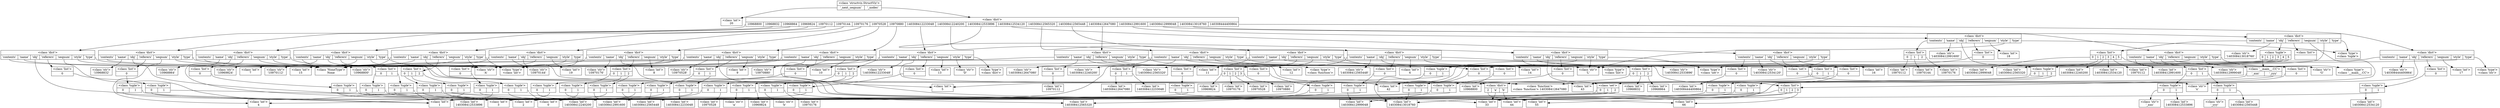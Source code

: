 digraph structure {
 ordering=out;
 node [height=.1];
140308412998936 [shape=record, height=.1, label="{ \<class 'structviz.StructViz'\> | { <f0> '_next_seqnum' | <f1> '_nodes' }   }"];
10969408 [shape=polygon, sides=4, peripheries=1, label="\<class 'int'\>
20" ]
140308412232760 [shape=record, height=.1, label="{ \<class 'dict'\> | { <f0> 10968800 | <f1> 10968832 | <f2> 10968864 | <f3> 10969824 | <f4> 10970112 | <f5> 10970144 | <f6> 10970176 | <f7> 10970528 | <f8> 10970880 | <f9> 140308412233048 | <f10> 140308412240200 | <f11> 140308412533896 | <f12> 140308412534120 | <f13> 140308412565320 | <f14> 140308412565448 | <f15> 140308412647080 | <f16> 140308412991600 | <f17> 140308412999048 | <f18> 140308413018760 | <f19> 140308444400864 }   }"];
140308412234128 [shape=record, height=.1, label="{ \<class 'dict'\> | { <f0> 'contents' | <f1> 'name' | <f2> 'obj' | <f3> 'referers' | <f4> 'seqnum' | <f5> 'style' | <f6> 'type' }   }"];
10422432 [shape=polygon, sides=4, peripheries=1, label="\<class 'NoneType'\>
None" ]
140308412243760 [shape=polygon, sides=4, peripheries=1, label="\<class 'str'\>
'10968800'" ]
10968800 [shape=polygon, sides=4, peripheries=1, label="\<class 'int'\>
1" ]
140308412563976 [shape=record, height=.1, label="{ \<class 'list'\> | { <f0> 0 } }"];
140308412564808 [shape=record, height=.1, label="{ \<class 'tuple'\> | { <f0> 0 | <f1> 1 } }"];
140308412156560 [shape=polygon, sides=4, peripheries=1, label="\<class 'int'\>
140308412533896" ]
10968768 [shape=polygon, sides=4, peripheries=1, label="\<class 'int'\>
0" ]
10968864 [shape=polygon, sides=4, peripheries=1, label="\<class 'int'\>
3" ]
140308443301288 [shape=polygon, sides=4, peripheries=1, label="\<class 'str'\>
'A'" ]
10402176 [shape=polygon, sides=4, peripheries=1, label="\<class 'type'\>
\<class 'int'\>" ]
140308412233840 [shape=record, height=.1, label="{ \<class 'dict'\> | { <f0> 'contents' | <f1> 'name' | <f2> 'obj' | <f3> 'referers' | <f4> 'seqnum' | <f5> 'style' | <f6> 'type' }   }"];
140308412227056 [shape=polygon, sides=4, peripheries=1, label="\<class 'str'\>
'10968832'" ]
10968832 [shape=polygon, sides=4, peripheries=1, label="\<class 'int'\>
2" ]
140308412537864 [shape=record, height=.1, label="{ \<class 'list'\> | { <f0> 0 } }"];
140308412566664 [shape=record, height=.1, label="{ \<class 'tuple'\> | { <f0> 0 | <f1> 1 } }"];
10968896 [shape=polygon, sides=4, peripheries=1, label="\<class 'int'\>
4" ]
140308412233912 [shape=record, height=.1, label="{ \<class 'dict'\> | { <f0> 'contents' | <f1> 'name' | <f2> 'obj' | <f3> 'referers' | <f4> 'seqnum' | <f5> 'style' | <f6> 'type' }   }"];
140308412226992 [shape=polygon, sides=4, peripheries=1, label="\<class 'str'\>
'10968864'" ]
140308412398536 [shape=record, height=.1, label="{ \<class 'list'\> | { <f0> 0 } }"];
140308412584008 [shape=record, height=.1, label="{ \<class 'tuple'\> | { <f0> 0 | <f1> 1 } }"];
10968928 [shape=polygon, sides=4, peripheries=1, label="\<class 'int'\>
5" ]
140308412233768 [shape=record, height=.1, label="{ \<class 'dict'\> | { <f0> 'contents' | <f1> 'name' | <f2> 'obj' | <f3> 'referers' | <f4> 'seqnum' | <f5> 'style' | <f6> 'type' }   }"];
140308412226736 [shape=polygon, sides=4, peripheries=1, label="\<class 'str'\>
'10969824'" ]
10969824 [shape=polygon, sides=4, peripheries=1, label="\<class 'int'\>
33" ]
140308412538120 [shape=record, height=.1, label="{ \<class 'list'\> | { <f0> 0 | <f1> 1 } }"];
140308412564936 [shape=record, height=.1, label="{ \<class 'tuple'\> | { <f0> 0 | <f1> 1 } }"];
140308412157552 [shape=polygon, sides=4, peripheries=1, label="\<class 'int'\>
140308412565448" ]
140308412537608 [shape=record, height=.1, label="{ \<class 'tuple'\> | { <f0> 0 | <f1> 1 } }"];
140308412156848 [shape=polygon, sides=4, peripheries=1, label="\<class 'int'\>
140308412233048" ]
10968992 [shape=polygon, sides=4, peripheries=1, label="\<class 'int'\>
7" ]
140308412232400 [shape=record, height=.1, label="{ \<class 'dict'\> | { <f0> 'contents' | <f1> 'name' | <f2> 'obj' | <f3> 'referers' | <f4> 'seqnum' | <f5> 'style' | <f6> 'type' }   }"];
140308412225712 [shape=polygon, sides=4, peripheries=1, label="\<class 'str'\>
'10970112'" ]
10970112 [shape=polygon, sides=4, peripheries=1, label="\<class 'int'\>
42" ]
140308412227400 [shape=record, height=.1, label="{ \<class 'list'\> | { <f0> 0 | <f1> 1 | <f2> 2 } }"];
140308412240392 [shape=record, height=.1, label="{ \<class 'tuple'\> | { <f0> 0 | <f1> 1 } }"];
140308412248720 [shape=polygon, sides=4, peripheries=1, label="\<class 'int'\>
140308412240200" ]
140308412536776 [shape=record, height=.1, label="{ \<class 'tuple'\> | { <f0> 0 | <f1> 1 } }"];
140308412156720 [shape=polygon, sides=4, peripheries=1, label="\<class 'int'\>
140308413018760" ]
140308412241992 [shape=record, height=.1, label="{ \<class 'tuple'\> | { <f0> 0 | <f1> 1 } }"];
140308412157264 [shape=polygon, sides=4, peripheries=1, label="\<class 'int'\>
140308412991600" ]
10969248 [shape=polygon, sides=4, peripheries=1, label="\<class 'int'\>
15" ]
140308412232688 [shape=record, height=.1, label="{ \<class 'dict'\> | { <f0> 'contents' | <f1> 'name' | <f2> 'obj' | <f3> 'referers' | <f4> 'seqnum' | <f5> 'style' | <f6> 'type' }   }"];
140308412272688 [shape=polygon, sides=4, peripheries=1, label="\<class 'str'\>
'10970144'" ]
10970144 [shape=polygon, sides=4, peripheries=1, label="\<class 'int'\>
43" ]
140308412517832 [shape=record, height=.1, label="{ \<class 'list'\> | { <f0> 0 } }"];
140308412565960 [shape=record, height=.1, label="{ \<class 'tuple'\> | { <f0> 0 | <f1> 1 } }"];
10969376 [shape=polygon, sides=4, peripheries=1, label="\<class 'int'\>
19" ]
140308412233696 [shape=record, height=.1, label="{ \<class 'dict'\> | { <f0> 'contents' | <f1> 'name' | <f2> 'obj' | <f3> 'referers' | <f4> 'seqnum' | <f5> 'style' | <f6> 'type' }   }"];
140308412226672 [shape=polygon, sides=4, peripheries=1, label="\<class 'str'\>
'10970176'" ]
10970176 [shape=polygon, sides=4, peripheries=1, label="\<class 'int'\>
44" ]
140308412240008 [shape=record, height=.1, label="{ \<class 'list'\> | { <f0> 0 | <f1> 1 | <f2> 2 } }"];
140308412536904 [shape=record, height=.1, label="{ \<class 'tuple'\> | { <f0> 0 | <f1> 1 } }"];
140308412241864 [shape=record, height=.1, label="{ \<class 'tuple'\> | { <f0> 0 | <f1> 1 } }"];
140308412997576 [shape=record, height=.1, label="{ \<class 'tuple'\> | { <f0> 0 | <f1> 1 } }"];
10969024 [shape=polygon, sides=4, peripheries=1, label="\<class 'int'\>
8" ]
140308412233480 [shape=record, height=.1, label="{ \<class 'dict'\> | { <f0> 'contents' | <f1> 'name' | <f2> 'obj' | <f3> 'referers' | <f4> 'seqnum' | <f5> 'style' | <f6> 'type' }   }"];
140308412226416 [shape=polygon, sides=4, peripheries=1, label="\<class 'str'\>
'10970528'" ]
10970528 [shape=polygon, sides=4, peripheries=1, label="\<class 'int'\>
55" ]
140308412536200 [shape=record, height=.1, label="{ \<class 'list'\> | { <f0> 0 | <f1> 1 } }"];
140308412584200 [shape=record, height=.1, label="{ \<class 'tuple'\> | { <f0> 0 | <f1> 1 } }"];
140308412565000 [shape=record, height=.1, label="{ \<class 'tuple'\> | { <f0> 0 | <f1> 1 } }"];
10969056 [shape=polygon, sides=4, peripheries=1, label="\<class 'int'\>
9" ]
140308412233552 [shape=record, height=.1, label="{ \<class 'dict'\> | { <f0> 'contents' | <f1> 'name' | <f2> 'obj' | <f3> 'referers' | <f4> 'seqnum' | <f5> 'style' | <f6> 'type' }   }"];
140308412226160 [shape=polygon, sides=4, peripheries=1, label="\<class 'str'\>
'10970880'" ]
10970880 [shape=polygon, sides=4, peripheries=1, label="\<class 'int'\>
66" ]
140308412565768 [shape=record, height=.1, label="{ \<class 'list'\> | { <f0> 0 } }"];
140308412564424 [shape=record, height=.1, label="{ \<class 'tuple'\> | { <f0> 0 | <f1> 1 } }"];
10969088 [shape=polygon, sides=4, peripheries=1, label="\<class 'int'\>
10" ]
140308412233336 [shape=record, height=.1, label="{ \<class 'dict'\> | { <f0> 'contents' | <f1> 'name' | <f2> 'obj' | <f3> 'referers' | <f4> 'seqnum' | <f5> 'style' | <f6> 'type' }   }"];
140308412227272 [shape=record, height=.1, label="{ \<class 'list'\> | { <f0> 0 | <f1> 1 | <f2> 2 } }"];
140308412537288 [shape=record, height=.1, label="{ \<class 'tuple'\> | { <f0> 0 | <f1> 1 } }"];
140308412156784 [shape=polygon, sides=4, peripheries=1, label="\<class 'int'\>
10970528" ]
140308412538312 [shape=record, height=.1, label="{ \<class 'tuple'\> | { <f0> 0 | <f1> 1 } }"];
140308443540592 [shape=polygon, sides=4, peripheries=1, label="\<class 'str'\>
'a'" ]
140308412157456 [shape=polygon, sides=4, peripheries=1, label="\<class 'int'\>
10969824" ]
140308412566792 [shape=record, height=.1, label="{ \<class 'tuple'\> | { <f0> 0 | <f1> 1 } }"];
140308443795952 [shape=polygon, sides=4, peripheries=1, label="\<class 'str'\>
'b'" ]
140308412157200 [shape=polygon, sides=4, peripheries=1, label="\<class 'int'\>
10970176" ]
140308412225840 [shape=polygon, sides=4, peripheries=1, label="\<class 'str'\>
'140308412233048'" ]
140308412233048 [shape=record, height=.1, label="{ \<class 'dict'\> | { <f0> 2 | <f1> 'a' | <f2> 'b' }   }"];
140308412227144 [shape=record, height=.1, label="{ \<class 'list'\> | { <f0> 0 } }"];
140308412538568 [shape=record, height=.1, label="{ \<class 'tuple'\> | { <f0> 0 | <f1> 1 } }"];
140308412156976 [shape=polygon, sides=4, peripheries=1, label="\<class 'int'\>
140308412565320" ]
10969184 [shape=polygon, sides=4, peripheries=1, label="\<class 'int'\>
13" ]
140308443519832 [shape=polygon, sides=4, peripheries=1, label="\<class 'str'\>
'D'" ]
10418432 [shape=polygon, sides=4, peripheries=1, label="\<class 'type'\>
\<class 'dict'\>" ]
140308412232040 [shape=record, height=.1, label="{ \<class 'dict'\> | { <f0> 'contents' | <f1> 'name' | <f2> 'obj' | <f3> 'referers' | <f4> 'seqnum' | <f5> 'style' | <f6> 'type' }   }"];
140308412227336 [shape=record, height=.1, label="{ \<class 'list'\> | { <f0> 0 } }"];
140308412248752 [shape=polygon, sides=4, peripheries=1, label="\<class 'int'\>
10970112" ]
140308412225776 [shape=polygon, sides=4, peripheries=1, label="\<class 'str'\>
'140308412240200'" ]
140308412240200 [shape=record, height=.1, label="{ \<class 'list'\> | { <f0> 0 } }"];
140308412227208 [shape=record, height=.1, label="{ \<class 'list'\> | { <f0> 0 } }"];
140308412567304 [shape=record, height=.1, label="{ \<class 'tuple'\> | { <f0> 0 | <f1> 1 } }"];
10969216 [shape=polygon, sides=4, peripheries=1, label="\<class 'int'\>
14" ]
140308443972024 [shape=polygon, sides=4, peripheries=1, label="\<class 'str'\>
'L'" ]
10377856 [shape=polygon, sides=4, peripheries=1, label="\<class 'type'\>
\<class 'list'\>" ]
140308412233984 [shape=record, height=.1, label="{ \<class 'dict'\> | { <f0> 'contents' | <f1> 'name' | <f2> 'obj' | <f3> 'referers' | <f4> 'seqnum' | <f5> 'style' | <f6> 'type' }   }"];
140308412538504 [shape=record, height=.1, label="{ \<class 'list'\> | { <f0> 0 | <f1> 1 | <f2> 2 } }"];
140308412156688 [shape=polygon, sides=4, peripheries=1, label="\<class 'int'\>
10968800" ]
140308412156624 [shape=polygon, sides=4, peripheries=1, label="\<class 'int'\>
10968832" ]
140308412157392 [shape=polygon, sides=4, peripheries=1, label="\<class 'int'\>
10968864" ]
140308412243632 [shape=polygon, sides=4, peripheries=1, label="\<class 'str'\>
'140308412533896'" ]
140308412533896 [shape=record, height=.1, label="{ \<class 'set'\> | { <f0> 0 | <f1> 1 | <f2> 2 } }"];
140308412538184 [shape=record, height=.1, label="{ \<class 'list'\> | { <f0> 0 } }"];
140308412538696 [shape=record, height=.1, label="{ \<class 'tuple'\> | { <f0> 0 | <f1> 1 } }"];
140308412157008 [shape=polygon, sides=4, peripheries=1, label="\<class 'int'\>
140308412999048" ]
10362080 [shape=polygon, sides=4, peripheries=1, label="\<class 'type'\>
\<class 'set'\>" ]
140308412232472 [shape=record, height=.1, label="{ \<class 'dict'\> | { <f0> 'contents' | <f1> 'name' | <f2> 'obj' | <f3> 'referers' | <f4> 'seqnum' | <f5> 'style' | <f6> 'type' }   }"];
140308412227528 [shape=record, height=.1, label="{ \<class 'list'\> | { <f0> 0 } }"];
140308412248464 [shape=polygon, sides=4, peripheries=1, label="\<class 'int'\>
140308444400864" ]
140308412225648 [shape=polygon, sides=4, peripheries=1, label="\<class 'str'\>
'140308412534120'" ]
140308412534120 [shape=record, height=.1, label="{ \<class 'set'\> | { <f0> 0 } }"];
140308444400864 [shape=polygon, sides=4, peripheries=1, label="\<class 'str'\>
'x'" ]
140308412227464 [shape=record, height=.1, label="{ \<class 'list'\> | { <f0> 0 } }"];
140308412537224 [shape=record, height=.1, label="{ \<class 'tuple'\> | { <f0> 0 | <f1> 1 } }"];
10969280 [shape=polygon, sides=4, peripheries=1, label="\<class 'int'\>
16" ]
140308412233264 [shape=record, height=.1, label="{ \<class 'dict'\> | { <f0> 'contents' | <f1> 'name' | <f2> 'obj' | <f3> 'referers' | <f4> 'seqnum' | <f5> 'style' | <f6> 'type' }   }"];
140308412224584 [shape=record, height=.1, label="{ \<class 'list'\> | { <f0> 0 | <f1> 1 } }"];
140308412157072 [shape=polygon, sides=4, peripheries=1, label="\<class 'int'\>
140308412647080" ]
140308412157424 [shape=polygon, sides=4, peripheries=1, label="\<class 'int'\>
140308412233048" ]
140308412226096 [shape=polygon, sides=4, peripheries=1, label="\<class 'str'\>
'140308412565320'" ]
140308412565320 [shape=record, height=.1, label="{ \<class 'list'\> | { <f0> 0 | <f1> 1 } }"];
140308412647080 [shape=polygon, sides=4, peripheries=1, label="\<class 'function'\>
\<class 'function'\> 140308412647080" ]
140308412565256 [shape=record, height=.1, label="{ \<class 'list'\> | { <f0> 0 } }"];
140308412563912 [shape=record, height=.1, label="{ \<class 'tuple'\> | { <f0> 0 | <f1> 1 } }"];
10969120 [shape=polygon, sides=4, peripheries=1, label="\<class 'int'\>
11" ]
140308412233624 [shape=record, height=.1, label="{ \<class 'dict'\> | { <f0> 'contents' | <f1> 'name' | <f2> 'obj' | <f3> 'referers' | <f4> 'seqnum' | <f5> 'style' | <f6> 'type' }   }"];
140308412517768 [shape=record, height=.1, label="{ \<class 'list'\> | { <f0> 0 | <f1> 1 | <f2> 2 | <f3> 3 } }"];
140308412157744 [shape=polygon, sides=4, peripheries=1, label="\<class 'int'\>
10969824" ]
140308412157808 [shape=polygon, sides=4, peripheries=1, label="\<class 'int'\>
10970176" ]
140308412157488 [shape=polygon, sides=4, peripheries=1, label="\<class 'int'\>
10970528" ]
140308412156816 [shape=polygon, sides=4, peripheries=1, label="\<class 'int'\>
10970880" ]
140308412226800 [shape=polygon, sides=4, peripheries=1, label="\<class 'str'\>
'140308412565448'" ]
140308412565448 [shape=record, height=.1, label="{ \<class 'list'\> | { <f0> 0 | <f1> 1 | <f2> 2 | <f3> 3 } }"];
140308412537800 [shape=record, height=.1, label="{ \<class 'list'\> | { <f0> 0 } }"];
140308412538056 [shape=record, height=.1, label="{ \<class 'tuple'\> | { <f0> 0 | <f1> 1 } }"];
10968960 [shape=polygon, sides=4, peripheries=1, label="\<class 'int'\>
6" ]
140308412233408 [shape=record, height=.1, label="{ \<class 'dict'\> | { <f0> 'contents' | <f1> 'name' | <f2> 'obj' | <f3> 'referers' | <f4> 'seqnum' | <f5> 'style' | <f6> 'type' }   }"];
140308412225904 [shape=polygon, sides=4, peripheries=1, label="\<class 'str'\>
'140308412647080'" ]
140308412224648 [shape=record, height=.1, label="{ \<class 'list'\> | { <f0> 0 } }"];
140308412537992 [shape=record, height=.1, label="{ \<class 'tuple'\> | { <f0> 0 | <f1> 1 } }"];
10969152 [shape=polygon, sides=4, peripheries=1, label="\<class 'int'\>
12" ]
10383200 [shape=polygon, sides=4, peripheries=1, label="\<class 'type'\>
\<class 'function'\>" ]
140308412232616 [shape=record, height=.1, label="{ \<class 'dict'\> | { <f0> 'contents' | <f1> 'name' | <f2> 'obj' | <f3> 'referers' | <f4> 'seqnum' | <f5> 'style' | <f6> 'type' }   }"];
140308412240136 [shape=record, height=.1, label="{ \<class 'list'\> | { <f0> 0 | <f1> 1 | <f2> 2 } }"];
140308412248272 [shape=polygon, sides=4, peripheries=1, label="\<class 'int'\>
10970112" ]
140308412248528 [shape=polygon, sides=4, peripheries=1, label="\<class 'int'\>
10970144" ]
140308412248560 [shape=polygon, sides=4, peripheries=1, label="\<class 'int'\>
10970176" ]
140308412225328 [shape=polygon, sides=4, peripheries=1, label="\<class 'str'\>
'140308412991600'" ]
140308412991600 [shape=record, height=.1, label="{ \<class 'tuple'\> | { <f0> 0 | <f1> 1 | <f2> 2 } }"];
140308412240072 [shape=record, height=.1, label="{ \<class 'list'\> | { <f0> 0 } }"];
140308412914952 [shape=record, height=.1, label="{ \<class 'tuple'\> | { <f0> 0 | <f1> 1 } }"];
10969344 [shape=polygon, sides=4, peripheries=1, label="\<class 'int'\>
18" ]
10422464 [shape=polygon, sides=4, peripheries=1, label="\<class 'type'\>
\<class 'tuple'\>" ]
140308412234056 [shape=record, height=.1, label="{ \<class 'dict'\> | { <f0> 'contents' | <f1> 'name' | <f2> 'obj' | <f3> 'referers' | <f4> 'seqnum' | <f5> 'style' | <f6> 'type' }   }"];
140308412563784 [shape=record, height=.1, label="{ \<class 'list'\> | { <f0> 0 | <f1> 1 } }"];
140308412564872 [shape=record, height=.1, label="{ \<class 'tuple'\> | { <f0> 0 | <f1> 1 } }"];
140308412998128 [shape=polygon, sides=4, peripheries=1, label="\<class 'str'\>
'_xxx'" ]
140308412157520 [shape=polygon, sides=4, peripheries=1, label="\<class 'int'\>
140308412533896" ]
140308412564680 [shape=record, height=.1, label="{ \<class 'tuple'\> | { <f0> 0 | <f1> 1 } }"];
140308412998184 [shape=polygon, sides=4, peripheries=1, label="\<class 'str'\>
'_yyy'" ]
140308412157232 [shape=polygon, sides=4, peripheries=1, label="\<class 'int'\>
140308412565448" ]
140308412243696 [shape=polygon, sides=4, peripheries=1, label="\<class 'str'\>
'140308412999048'" ]
140308412999048 [shape=record, height=.1, label="{ \<class '__main__.CC'\> | { <f0> '_xxx' | <f1> '_yyy' }   }"];
140308412240264 [shape=record, height=.1, label="{ \<class 'list'\> | { <f0> 0 } }"];
140308412564040 [shape=record, height=.1, label="{ \<class 'tuple'\> | { <f0> 0 | <f1> 1 } }"];
140308443563208 [shape=polygon, sides=4, peripheries=1, label="\<class 'str'\>
'G'" ]
14602088 [shape=polygon, sides=4, peripheries=1, label="\<class 'type'\>
\<class '__main__.CC'\>" ]
140308412232976 [shape=record, height=.1, label="{ \<class 'dict'\> | { <f0> 'contents' | <f1> 'name' | <f2> 'obj' | <f3> 'referers' | <f4> 'seqnum' | <f5> 'style' | <f6> 'type' }   }"];
140308412243912 [shape=record, height=.1, label="{ \<class 'list'\> | { <f0> 0 | <f1> 1 | <f2> 2 | <f3> 3 | <f4> 4 | <f5> 5 } }"];
140308412156880 [shape=polygon, sides=4, peripheries=1, label="\<class 'int'\>
140308412999048" ]
140308412156368 [shape=polygon, sides=4, peripheries=1, label="\<class 'int'\>
140308412565320" ]
140308412248592 [shape=polygon, sides=4, peripheries=1, label="\<class 'int'\>
140308412240200" ]
140308412248208 [shape=polygon, sides=4, peripheries=1, label="\<class 'int'\>
140308412534120" ]
140308412248112 [shape=polygon, sides=4, peripheries=1, label="\<class 'int'\>
10970112" ]
140308412248816 [shape=polygon, sides=4, peripheries=1, label="\<class 'int'\>
140308412991600" ]
140308412243824 [shape=polygon, sides=4, peripheries=1, label="\<class 'str'\>
'140308413018760'" ]
140308413018760 [shape=record, height=.1, label="{ \<class 'tuple'\> | { <f0> 0 | <f1> 1 | <f2> 2 | <f3> 3 | <f4> 4 | <f5> 5 } }"];
140308412272776 [shape=record, height=.1, label="{ \<class 'list'\> | {  } }"];
140308412232544 [shape=record, height=.1, label="{ \<class 'dict'\> | { <f0> 'contents' | <f1> 'name' | <f2> 'obj' | <f3> 'referers' | <f4> 'seqnum' | <f5> 'style' | <f6> 'type' }   }"];
140308412225584 [shape=polygon, sides=4, peripheries=1, label="\<class 'str'\>
'140308444400864'" ]
140308412239944 [shape=record, height=.1, label="{ \<class 'list'\> | { <f0> 0 } }"];
140308412537160 [shape=record, height=.1, label="{ \<class 'tuple'\> | { <f0> 0 | <f1> 1 } }"];
140308412248432 [shape=polygon, sides=4, peripheries=1, label="\<class 'int'\>
140308412534120" ]
10969312 [shape=polygon, sides=4, peripheries=1, label="\<class 'int'\>
17" ]
10414016 [shape=polygon, sides=4, peripheries=1, label="\<class 'type'\>
\<class 'str'\>" ]
140308412998936:<f0> -> 10969408;
140308412998936:<f1> -> 140308412232760;
140308412232760:<f0> -> 140308412234128;
140308412234128:<f0> -> 10422432;
140308412233840:<f0> -> 10422432;
140308412233912:<f0> -> 10422432;
140308412233768:<f0> -> 10422432;
140308412232400:<f0> -> 10422432;
140308412232688:<f0> -> 10422432;
140308412233696:<f0> -> 10422432;
140308412233480:<f0> -> 10422432;
140308412233552:<f0> -> 10422432;
140308412233408:<f0> -> 10422432;
140308412232544:<f0> -> 10422432;
140308412234128:<f1> -> 140308412243760;
140308412234128:<f2> -> 10968800;
140308412566664:<f1> -> 10968800;
140308412537608:<f1> -> 10968800;
140308412565960:<f1> -> 10968800;
140308412536904:<f1> -> 10968800;
140308412538568:<f1> -> 10968800;
140308412533896:<f0> -> 10968800;
140308412563912:<f1> -> 10968800;
140308412538056:<f1> -> 10968800;
140308412234056:<f4> -> 10968800;
140308412234128:<f3> -> 140308412563976;
140308412563976:<f0> -> 140308412564808;
140308412564808:<f0> -> 140308412156560;
140308412566664:<f0> -> 140308412156560;
140308412584008:<f0> -> 140308412156560;
140308412564808:<f1> -> 10968768;
140308412564936:<f1> -> 10968768;
140308412240392:<f1> -> 10968768;
140308412241992:<f1> -> 10968768;
140308412565000:<f1> -> 10968768;
140308412538696:<f1> -> 10968768;
140308412537992:<f1> -> 10968768;
140308412564040:<f1> -> 10968768;
140308412232976:<f4> -> 10968768;
140308412537160:<f1> -> 10968768;
140308412234128:<f4> -> 10968864;
140308412233912:<f2> -> 10968864;
140308412564424:<f1> -> 10968864;
140308412533896:<f2> -> 10968864;
140308412537224:<f1> -> 10968864;
140308412234128:<f5> -> 140308443301288;
140308412233840:<f5> -> 140308443301288;
140308412233912:<f5> -> 140308443301288;
140308412233768:<f5> -> 140308443301288;
140308412232400:<f5> -> 140308443301288;
140308412232688:<f5> -> 140308443301288;
140308412233696:<f5> -> 140308443301288;
140308412233480:<f5> -> 140308443301288;
140308412233552:<f5> -> 140308443301288;
140308412233408:<f5> -> 140308443301288;
140308412232544:<f5> -> 140308443301288;
140308412234128:<f6> -> 10402176;
140308412233840:<f6> -> 10402176;
140308412233912:<f6> -> 10402176;
140308412233768:<f6> -> 10402176;
140308412232400:<f6> -> 10402176;
140308412232688:<f6> -> 10402176;
140308412233696:<f6> -> 10402176;
140308412233480:<f6> -> 10402176;
140308412233552:<f6> -> 10402176;
140308412232760:<f1> -> 140308412233840;
140308412233840:<f1> -> 140308412227056;
140308412233840:<f2> -> 10968832;
140308412584008:<f1> -> 10968832;
140308412241864:<f1> -> 10968832;
140308412997576:<f1> -> 10968832;
140308412584200:<f1> -> 10968832;
140308412537288:<f0> -> 10968832;
140308412567304:<f1> -> 10968832;
140308412533896:<f1> -> 10968832;
140308412233984:<f4> -> 10968832;
140308412233840:<f3> -> 140308412537864;
140308412537864:<f0> -> 140308412566664;
140308412233840:<f4> -> 10968896;
140308412536776:<f1> -> 10968896;
140308412232760:<f2> -> 140308412233912;
140308412233912:<f1> -> 140308412226992;
140308412233912:<f3> -> 140308412398536;
140308412398536:<f0> -> 140308412584008;
140308412233912:<f4> -> 10968928;
140308412914952:<f1> -> 10968928;
140308412232760:<f3> -> 140308412233768;
140308412233768:<f1> -> 140308412226736;
140308412233768:<f2> -> 10969824;
140308412233048:<f1> -> 10969824;
140308412565448:<f0> -> 10969824;
140308412233768:<f3> -> 140308412538120;
140308412538120:<f0> -> 140308412564936;
140308412564936:<f0> -> 140308412157552;
140308412536904:<f0> -> 140308412157552;
140308412584200:<f0> -> 140308412157552;
140308412564424:<f0> -> 140308412157552;
140308412538120:<f1> -> 140308412537608;
140308412537608:<f0> -> 140308412156848;
140308412241864:<f0> -> 140308412156848;
140308412565000:<f0> -> 140308412156848;
140308412233768:<f4> -> 10968992;
140308412232760:<f4> -> 140308412232400;
140308412232400:<f1> -> 140308412225712;
140308412232400:<f2> -> 10970112;
140308412240200:<f0> -> 10970112;
140308412991600:<f0> -> 10970112;
140308413018760:<f4> -> 10970112;
140308412232400:<f3> -> 140308412227400;
140308412227400:<f0> -> 140308412240392;
140308412240392:<f0> -> 140308412248720;
140308412227400:<f1> -> 140308412536776;
140308412536776:<f0> -> 140308412156720;
140308412567304:<f0> -> 140308412156720;
140308412537224:<f0> -> 140308412156720;
140308412563912:<f0> -> 140308412156720;
140308412914952:<f0> -> 140308412156720;
140308412564040:<f0> -> 140308412156720;
140308412227400:<f2> -> 140308412241992;
140308412241992:<f0> -> 140308412157264;
140308412565960:<f0> -> 140308412157264;
140308412997576:<f0> -> 140308412157264;
140308412232400:<f4> -> 10969248;
140308412232760:<f5> -> 140308412232688;
140308412232688:<f1> -> 140308412272688;
140308412232688:<f2> -> 10970144;
140308412991600:<f1> -> 10970144;
140308412232688:<f3> -> 140308412517832;
140308412517832:<f0> -> 140308412565960;
140308412232688:<f4> -> 10969376;
140308412232760:<f6> -> 140308412233696;
140308412233696:<f1> -> 140308412226672;
140308412233696:<f2> -> 10970176;
140308412233048:<f2> -> 10970176;
140308412565448:<f1> -> 10970176;
140308412991600:<f2> -> 10970176;
140308412233696:<f3> -> 140308412240008;
140308412240008:<f0> -> 140308412536904;
140308412240008:<f1> -> 140308412241864;
140308412240008:<f2> -> 140308412997576;
140308412233696:<f4> -> 10969024;
140308412232760:<f7> -> 140308412233480;
140308412233480:<f1> -> 140308412226416;
140308412233480:<f2> -> 10970528;
140308412233048:<f0> -> 10970528;
140308412565448:<f2> -> 10970528;
140308412233480:<f3> -> 140308412536200;
140308412536200:<f0> -> 140308412584200;
140308412536200:<f1> -> 140308412565000;
140308412233480:<f4> -> 10969056;
140308412232760:<f8> -> 140308412233552;
140308412233552:<f1> -> 140308412226160;
140308412233552:<f2> -> 10970880;
140308412565448:<f3> -> 10970880;
140308412233552:<f3> -> 140308412565768;
140308412565768:<f0> -> 140308412564424;
140308412233552:<f4> -> 10969088;
140308412232760:<f9> -> 140308412233336;
140308412233336:<f0> -> 140308412227272;
140308412227272:<f0> -> 140308412537288;
140308412537288:<f1> -> 140308412156784;
140308412227272:<f1> -> 140308412538312;
140308412538312:<f0> -> 140308443540592;
140308412538312:<f1> -> 140308412157456;
140308412227272:<f2> -> 140308412566792;
140308412566792:<f0> -> 140308443795952;
140308412566792:<f1> -> 140308412157200;
140308412233336:<f1> -> 140308412225840;
140308412233336:<f2> -> 140308412233048;
140308412565320:<f1> -> 140308412233048;
140308412233336:<f3> -> 140308412227144;
140308412227144:<f0> -> 140308412538568;
140308412538568:<f0> -> 140308412156976;
140308412537992:<f0> -> 140308412156976;
140308412233336:<f4> -> 10969184;
140308412233336:<f5> -> 140308443519832;
140308412233336:<f6> -> 10418432;
140308412232760:<f10> -> 140308412232040;
140308412232040:<f0> -> 140308412227336;
140308412227336:<f0> -> 140308412248752;
140308412232040:<f1> -> 140308412225776;
140308412232040:<f2> -> 140308412240200;
140308413018760:<f2> -> 140308412240200;
140308412232040:<f3> -> 140308412227208;
140308412227208:<f0> -> 140308412567304;
140308412232040:<f4> -> 10969216;
140308412232040:<f5> -> 140308443972024;
140308412233984:<f5> -> 140308443972024;
140308412232472:<f5> -> 140308443972024;
140308412233264:<f5> -> 140308443972024;
140308412233624:<f5> -> 140308443972024;
140308412232616:<f5> -> 140308443972024;
140308412232976:<f5> -> 140308443972024;
140308412232040:<f6> -> 10377856;
140308412233264:<f6> -> 10377856;
140308412233624:<f6> -> 10377856;
140308412232760:<f11> -> 140308412233984;
140308412233984:<f0> -> 140308412538504;
140308412538504:<f0> -> 140308412156688;
140308412538504:<f1> -> 140308412156624;
140308412538504:<f2> -> 140308412157392;
140308412233984:<f1> -> 140308412243632;
140308412233984:<f2> -> 140308412533896;
140308412999048:<f0> -> 140308412533896;
140308412233984:<f3> -> 140308412538184;
140308412538184:<f0> -> 140308412538696;
140308412538696:<f0> -> 140308412157008;
140308412538056:<f0> -> 140308412157008;
140308412233984:<f6> -> 10362080;
140308412232472:<f6> -> 10362080;
140308412232760:<f12> -> 140308412232472;
140308412232472:<f0> -> 140308412227528;
140308412227528:<f0> -> 140308412248464;
140308412232472:<f1> -> 140308412225648;
140308412232472:<f2> -> 140308412534120;
140308413018760:<f3> -> 140308412534120;
140308412534120:<f0> -> 140308444400864;
140308412232544:<f2> -> 140308444400864;
140308412232472:<f3> -> 140308412227464;
140308412227464:<f0> -> 140308412537224;
140308412232472:<f4> -> 10969280;
140308412232760:<f13> -> 140308412233264;
140308412233264:<f0> -> 140308412224584;
140308412224584:<f0> -> 140308412157072;
140308412224584:<f1> -> 140308412157424;
140308412233264:<f1> -> 140308412226096;
140308412233264:<f2> -> 140308412565320;
140308413018760:<f1> -> 140308412565320;
140308412565320:<f0> -> 140308412647080;
140308412233408:<f2> -> 140308412647080;
140308412233264:<f3> -> 140308412565256;
140308412565256:<f0> -> 140308412563912;
140308412233264:<f4> -> 10969120;
140308412232760:<f14> -> 140308412233624;
140308412233624:<f0> -> 140308412517768;
140308412517768:<f0> -> 140308412157744;
140308412517768:<f1> -> 140308412157808;
140308412517768:<f2> -> 140308412157488;
140308412517768:<f3> -> 140308412156816;
140308412233624:<f1> -> 140308412226800;
140308412233624:<f2> -> 140308412565448;
140308412999048:<f1> -> 140308412565448;
140308412233624:<f3> -> 140308412537800;
140308412537800:<f0> -> 140308412538056;
140308412233624:<f4> -> 10968960;
140308412232760:<f15> -> 140308412233408;
140308412233408:<f1> -> 140308412225904;
140308412233408:<f3> -> 140308412224648;
140308412224648:<f0> -> 140308412537992;
140308412233408:<f4> -> 10969152;
140308412233408:<f6> -> 10383200;
140308412232760:<f16> -> 140308412232616;
140308412232616:<f0> -> 140308412240136;
140308412240136:<f0> -> 140308412248272;
140308412240136:<f1> -> 140308412248528;
140308412240136:<f2> -> 140308412248560;
140308412232616:<f1> -> 140308412225328;
140308412232616:<f2> -> 140308412991600;
140308413018760:<f5> -> 140308412991600;
140308412232616:<f3> -> 140308412240072;
140308412240072:<f0> -> 140308412914952;
140308412232616:<f4> -> 10969344;
140308412232616:<f6> -> 10422464;
140308412232976:<f6> -> 10422464;
140308412232760:<f17> -> 140308412234056;
140308412234056:<f0> -> 140308412563784;
140308412563784:<f0> -> 140308412564872;
140308412564872:<f0> -> 140308412998128;
140308412564872:<f1> -> 140308412157520;
140308412563784:<f1> -> 140308412564680;
140308412564680:<f0> -> 140308412998184;
140308412564680:<f1> -> 140308412157232;
140308412234056:<f1> -> 140308412243696;
140308412234056:<f2> -> 140308412999048;
140308413018760:<f0> -> 140308412999048;
140308412234056:<f3> -> 140308412240264;
140308412240264:<f0> -> 140308412564040;
140308412234056:<f5> -> 140308443563208;
140308412234056:<f6> -> 14602088;
140308412232760:<f18> -> 140308412232976;
140308412232976:<f0> -> 140308412243912;
140308412243912:<f0> -> 140308412156880;
140308412243912:<f1> -> 140308412156368;
140308412243912:<f2> -> 140308412248592;
140308412243912:<f3> -> 140308412248208;
140308412243912:<f4> -> 140308412248112;
140308412243912:<f5> -> 140308412248816;
140308412232976:<f1> -> 140308412243824;
140308412232976:<f2> -> 140308413018760;
140308412232976:<f3> -> 140308412272776;
140308412232760:<f19> -> 140308412232544;
140308412232544:<f1> -> 140308412225584;
140308412232544:<f3> -> 140308412239944;
140308412239944:<f0> -> 140308412537160;
140308412537160:<f0> -> 140308412248432;
140308412232544:<f4> -> 10969312;
140308412232544:<f6> -> 10414016;
}
